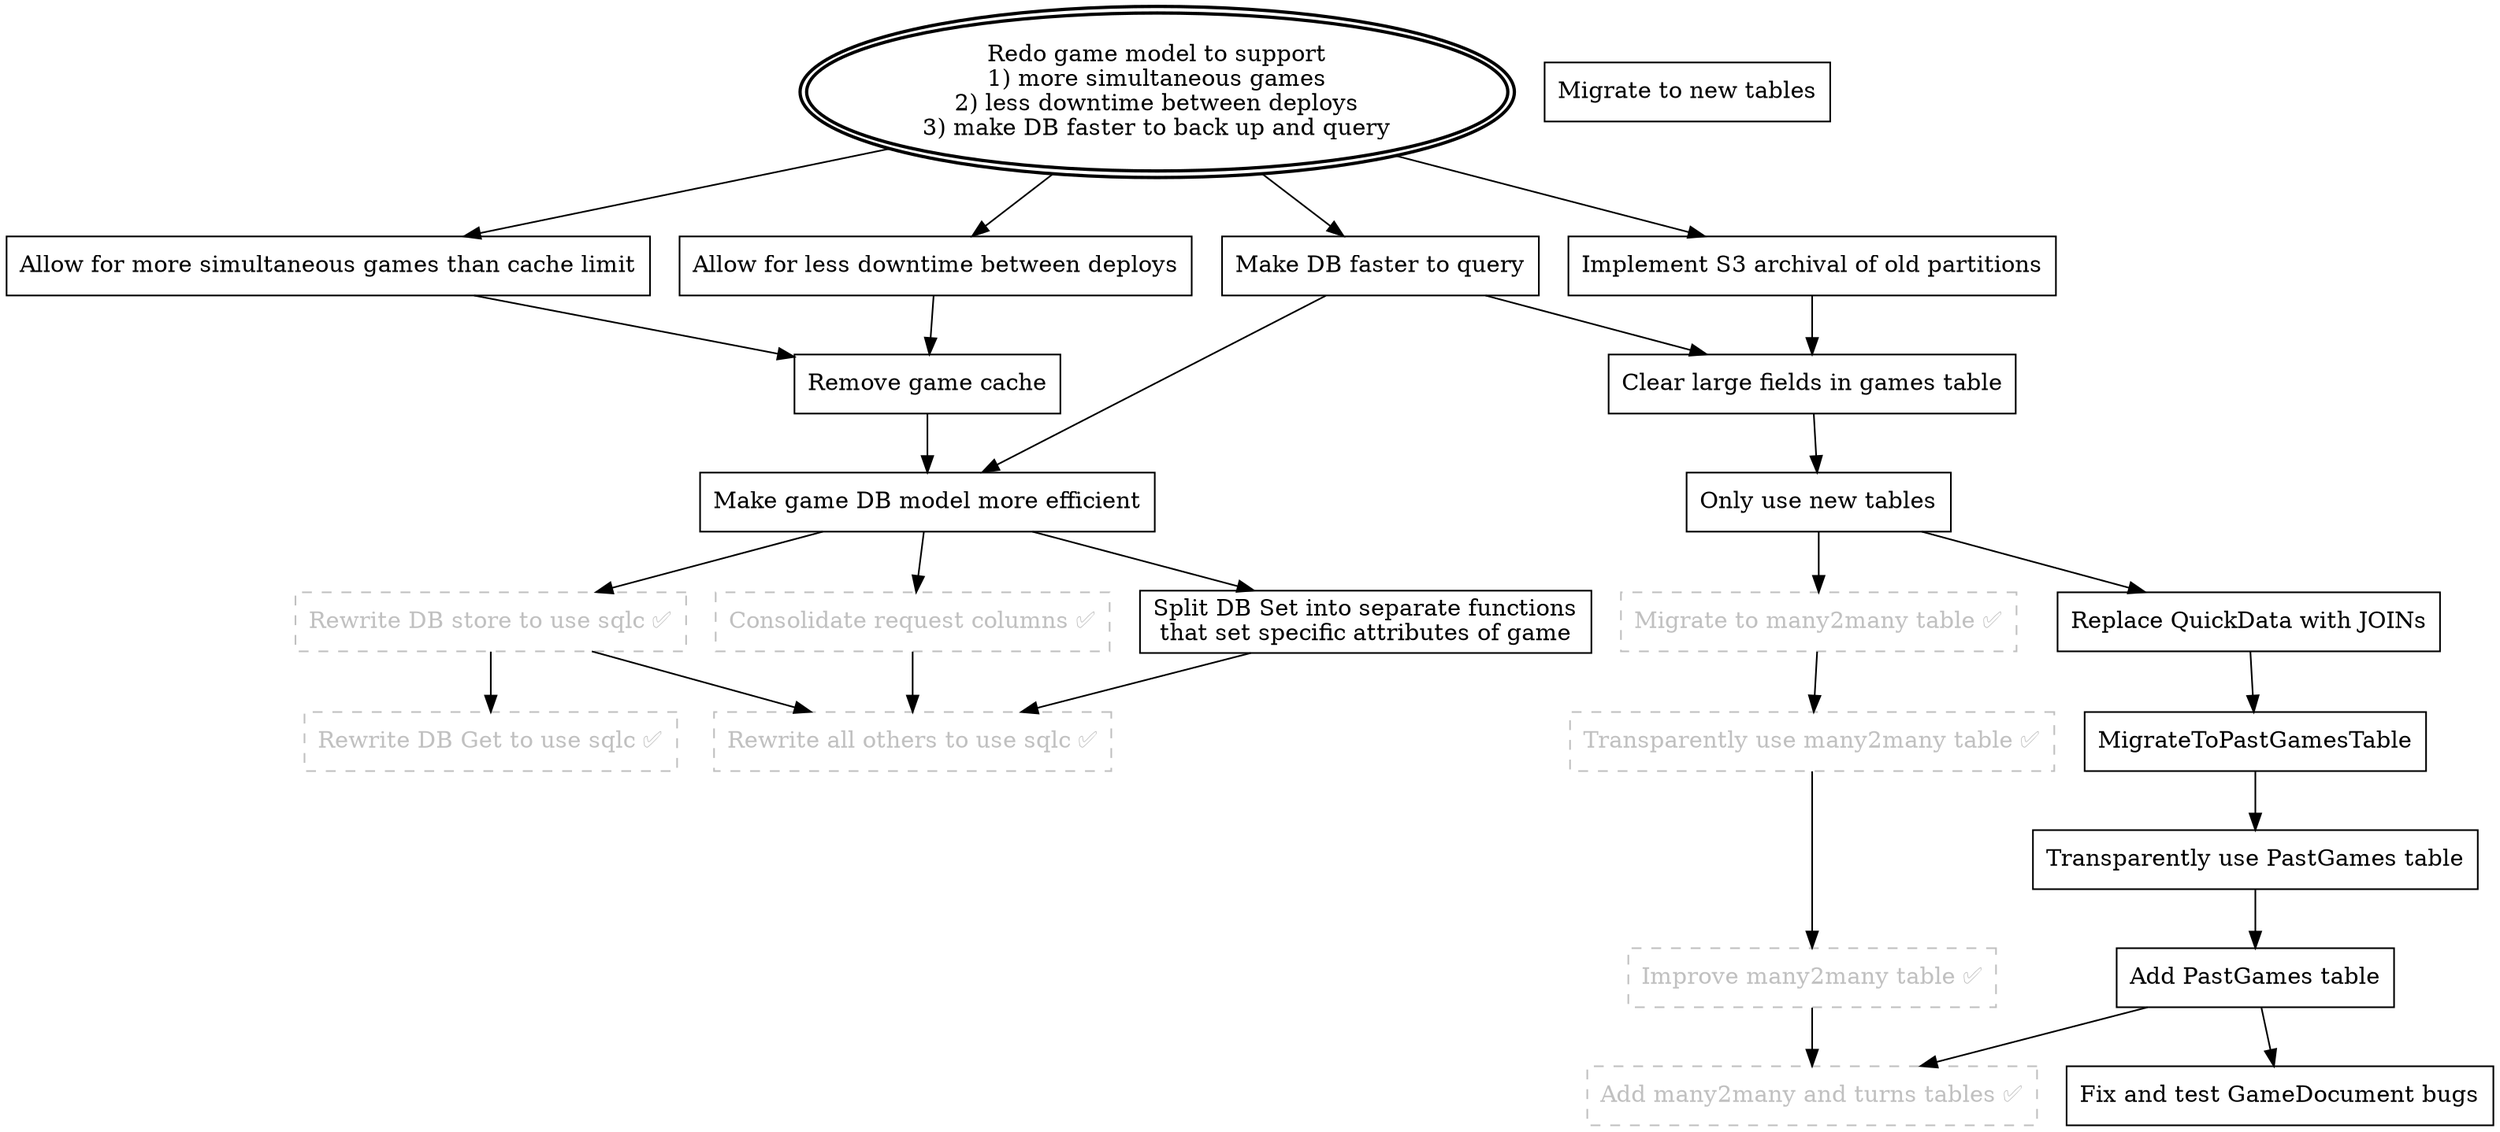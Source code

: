 digraph RedoGameModel {
    Goal [label = "Redo game model to support\n1) more simultaneous games\n2) less downtime between deploys\n3) make DB faster to back up and query";shape = oval;peripheries = 2;style = bold;];

    // Define a reusable style for "checked nodes"  ✅
    node [shape = box; color = gray; fontcolor = gray; style = dashed;];
    DBGet [label = "Rewrite DB Get to use sqlc ✅";];
    AddOtherTables [label = "Add many2many and turns tables ✅";];
    SQLCDBStore [label = "Rewrite DB store to use sqlc ✅";];
    SQLCOtherFuncs [label = "Rewrite all others to use sqlc ✅";];
    ConsolidateRequestColumns [label = "Consolidate request columns ✅";];
    ImproveMany2ManyTable [label = "Improve many2many table ✅";];
    UseMany2ManyTable [label = "Transparently use many2many table ✅" ;];
    MigrateToMany2ManyTable [label = "Migrate to many2many table ✅";];

    // Reset to default for other uncompleted nodes
    node [shape = box; color = black; fontcolor = black; style = solid;];

    MoreSimultaneousGames [label = "Allow for more simultaneous games than cache limit";];
    LessDowntimeBetweenDeploys [label = "Allow for less downtime between deploys";];
    MakeDBFaster [label = "Make DB faster to query";];

    AddPastGamesTable [label = "Add PastGames table";];
    OnlyUseNewTables [label = "Only use new tables";];
    MigrateToNewTables [label = "Migrate to new tables";];
    UsePastGamesTable [label = "Transparently use PastGames table";];
    RemoveGameCache [label = "Remove game cache";];
    EfficientTable [label = "Make game DB model more efficient";];

    FixGameDocumentBugs [label = "Fix and test GameDocument bugs";];

    DBSetSplit [label = "Split DB Set into separate functions\nthat set specific attributes of game";];

    ReplaceQuickData [label = "Replace QuickData with JOINs";];

    ClearLargeFields [label = "Clear large fields in games table";];
    ImplementS3Archival [label = "Implement S3 archival of old partitions";];
    // Arrows
    Goal -> MoreSimultaneousGames;
    Goal -> LessDowntimeBetweenDeploys;
    Goal -> MakeDBFaster;
    Goal -> ImplementS3Archival;

    MoreSimultaneousGames -> RemoveGameCache;
    LessDowntimeBetweenDeploys -> RemoveGameCache;
    MakeDBFaster -> EfficientTable;

    RemoveGameCache -> EfficientTable;
    OnlyUseNewTables -> ReplaceQuickData;
    OnlyUseNewTables -> MigrateToMany2ManyTable;
    ReplaceQuickData -> MigrateToPastGamesTable;

    MigrateToMany2ManyTable -> UseMany2ManyTable;
    ImproveMany2ManyTable -> AddOtherTables;
    MigrateToPastGamesTable -> UsePastGamesTable;
    AddPastGamesTable -> AddOtherTables;
    EfficientTable -> SQLCDBStore;
    EfficientTable -> DBSetSplit;
    DBSetSplit -> SQLCOtherFuncs;
    UseMany2ManyTable -> ImproveMany2ManyTable;
    UsePastGamesTable -> AddPastGamesTable;
    AddPastGamesTable -> FixGameDocumentBugs;
    SQLCDBStore -> DBGet;
    SQLCDBStore -> SQLCOtherFuncs;
    ConsolidateRequestColumns -> SQLCOtherFuncs;
    EfficientTable -> ConsolidateRequestColumns;
    MakeDBFaster -> ClearLargeFields;
    ClearLargeFields -> OnlyUseNewTables;
    ImplementS3Archival -> ClearLargeFields;
}